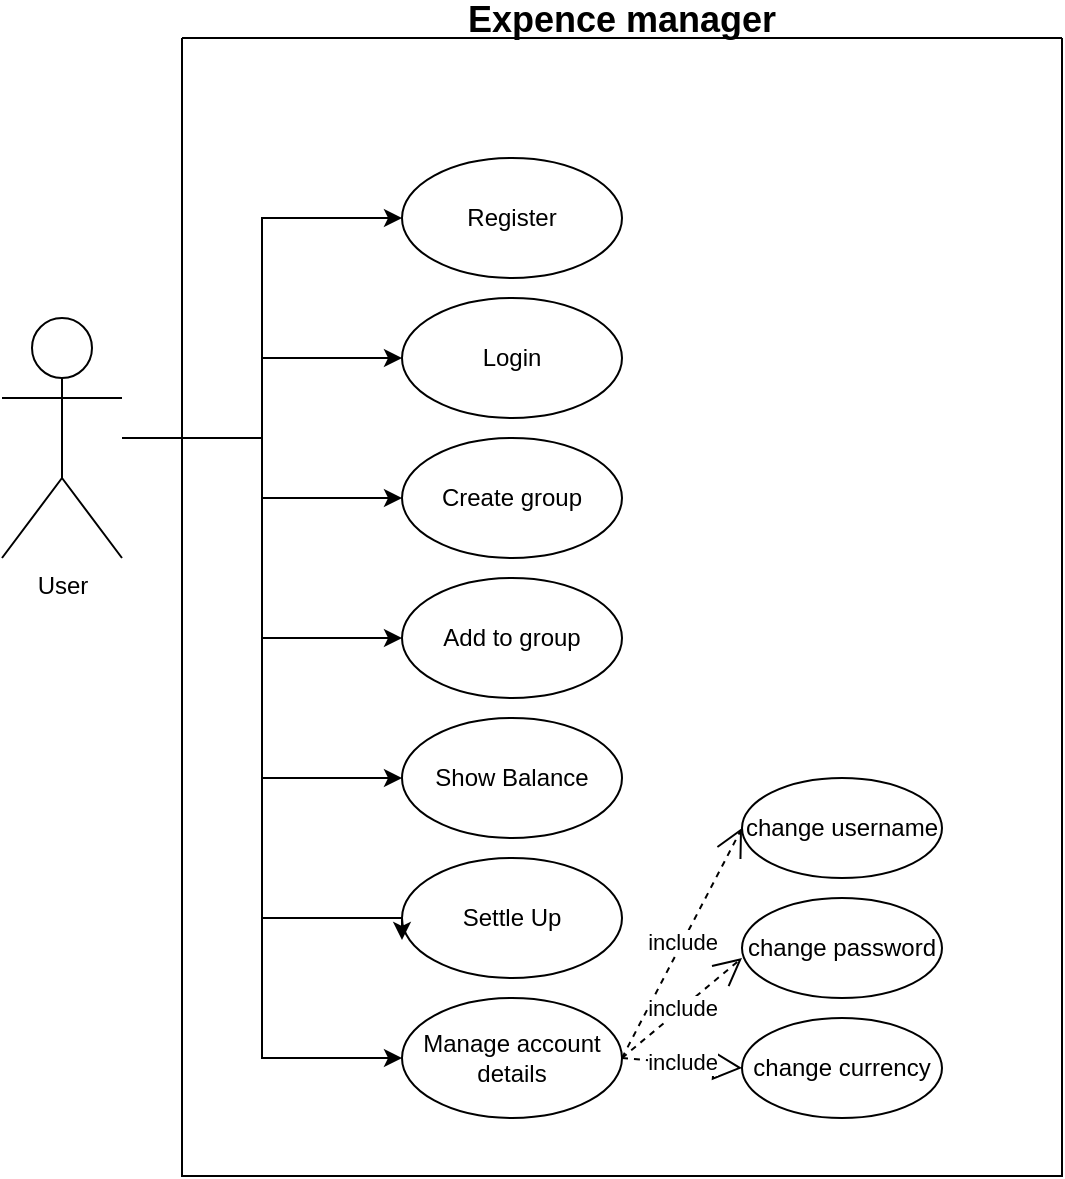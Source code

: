 <mxfile version="26.2.2">
  <diagram name="Page-1" id="y761-ibj-3OsT8Z8jvBq">
    <mxGraphModel dx="774" dy="501" grid="1" gridSize="10" guides="1" tooltips="1" connect="1" arrows="1" fold="1" page="1" pageScale="1" pageWidth="850" pageHeight="1100" math="0" shadow="0">
      <root>
        <mxCell id="0" />
        <mxCell id="1" parent="0" />
        <mxCell id="f0dCqpwrLZw-nMTdBz-B-8" style="edgeStyle=orthogonalEdgeStyle;rounded=0;orthogonalLoop=1;jettySize=auto;html=1;entryX=0;entryY=0.5;entryDx=0;entryDy=0;" edge="1" parent="1" source="f0dCqpwrLZw-nMTdBz-B-1" target="f0dCqpwrLZw-nMTdBz-B-2">
          <mxGeometry relative="1" as="geometry">
            <Array as="points">
              <mxPoint x="160" y="230" />
              <mxPoint x="160" y="120" />
            </Array>
          </mxGeometry>
        </mxCell>
        <mxCell id="f0dCqpwrLZw-nMTdBz-B-9" style="edgeStyle=orthogonalEdgeStyle;rounded=0;orthogonalLoop=1;jettySize=auto;html=1;entryX=0;entryY=0.5;entryDx=0;entryDy=0;" edge="1" parent="1" source="f0dCqpwrLZw-nMTdBz-B-1" target="f0dCqpwrLZw-nMTdBz-B-4">
          <mxGeometry relative="1" as="geometry" />
        </mxCell>
        <mxCell id="f0dCqpwrLZw-nMTdBz-B-10" style="edgeStyle=orthogonalEdgeStyle;rounded=0;orthogonalLoop=1;jettySize=auto;html=1;entryX=0;entryY=0.5;entryDx=0;entryDy=0;" edge="1" parent="1" source="f0dCqpwrLZw-nMTdBz-B-1" target="f0dCqpwrLZw-nMTdBz-B-5">
          <mxGeometry relative="1" as="geometry" />
        </mxCell>
        <mxCell id="f0dCqpwrLZw-nMTdBz-B-11" style="edgeStyle=orthogonalEdgeStyle;rounded=0;orthogonalLoop=1;jettySize=auto;html=1;entryX=0;entryY=0.5;entryDx=0;entryDy=0;" edge="1" parent="1" source="f0dCqpwrLZw-nMTdBz-B-1" target="f0dCqpwrLZw-nMTdBz-B-6">
          <mxGeometry relative="1" as="geometry" />
        </mxCell>
        <mxCell id="f0dCqpwrLZw-nMTdBz-B-12" style="edgeStyle=orthogonalEdgeStyle;rounded=0;orthogonalLoop=1;jettySize=auto;html=1;entryX=0;entryY=0.5;entryDx=0;entryDy=0;" edge="1" parent="1" source="f0dCqpwrLZw-nMTdBz-B-1" target="f0dCqpwrLZw-nMTdBz-B-7">
          <mxGeometry relative="1" as="geometry" />
        </mxCell>
        <mxCell id="f0dCqpwrLZw-nMTdBz-B-17" style="edgeStyle=orthogonalEdgeStyle;rounded=0;orthogonalLoop=1;jettySize=auto;html=1;entryX=0;entryY=0.5;entryDx=0;entryDy=0;" edge="1" parent="1" source="f0dCqpwrLZw-nMTdBz-B-1" target="f0dCqpwrLZw-nMTdBz-B-16">
          <mxGeometry relative="1" as="geometry" />
        </mxCell>
        <mxCell id="f0dCqpwrLZw-nMTdBz-B-1" value="User" style="shape=umlActor;verticalLabelPosition=bottom;verticalAlign=top;html=1;outlineConnect=0;" vertex="1" parent="1">
          <mxGeometry x="30" y="170" width="60" height="120" as="geometry" />
        </mxCell>
        <mxCell id="f0dCqpwrLZw-nMTdBz-B-2" value="Register" style="ellipse;whiteSpace=wrap;html=1;" vertex="1" parent="1">
          <mxGeometry x="230" y="90" width="110" height="60" as="geometry" />
        </mxCell>
        <mxCell id="f0dCqpwrLZw-nMTdBz-B-4" value="Login" style="ellipse;whiteSpace=wrap;html=1;" vertex="1" parent="1">
          <mxGeometry x="230" y="160" width="110" height="60" as="geometry" />
        </mxCell>
        <mxCell id="f0dCqpwrLZw-nMTdBz-B-5" value="Create group" style="ellipse;whiteSpace=wrap;html=1;" vertex="1" parent="1">
          <mxGeometry x="230" y="230" width="110" height="60" as="geometry" />
        </mxCell>
        <mxCell id="f0dCqpwrLZw-nMTdBz-B-6" value="Add to group" style="ellipse;whiteSpace=wrap;html=1;" vertex="1" parent="1">
          <mxGeometry x="230" y="300" width="110" height="60" as="geometry" />
        </mxCell>
        <mxCell id="f0dCqpwrLZw-nMTdBz-B-7" value="Show Balance" style="ellipse;whiteSpace=wrap;html=1;" vertex="1" parent="1">
          <mxGeometry x="230" y="370" width="110" height="60" as="geometry" />
        </mxCell>
        <mxCell id="f0dCqpwrLZw-nMTdBz-B-13" value="Settle Up" style="ellipse;whiteSpace=wrap;html=1;" vertex="1" parent="1">
          <mxGeometry x="230" y="440" width="110" height="60" as="geometry" />
        </mxCell>
        <mxCell id="f0dCqpwrLZw-nMTdBz-B-14" value="Expence manager&#xa;" style="swimlane;startSize=0;fontSize=18;" vertex="1" parent="1">
          <mxGeometry x="120" y="30" width="440" height="569" as="geometry" />
        </mxCell>
        <mxCell id="f0dCqpwrLZw-nMTdBz-B-16" value="Manage account&lt;div&gt;details&lt;/div&gt;" style="ellipse;whiteSpace=wrap;html=1;" vertex="1" parent="f0dCqpwrLZw-nMTdBz-B-14">
          <mxGeometry x="110" y="480" width="110" height="60" as="geometry" />
        </mxCell>
        <mxCell id="f0dCqpwrLZw-nMTdBz-B-18" value="change username" style="ellipse;whiteSpace=wrap;html=1;" vertex="1" parent="f0dCqpwrLZw-nMTdBz-B-14">
          <mxGeometry x="280" y="370" width="100" height="50" as="geometry" />
        </mxCell>
        <mxCell id="f0dCqpwrLZw-nMTdBz-B-19" value="change password" style="ellipse;whiteSpace=wrap;html=1;" vertex="1" parent="f0dCqpwrLZw-nMTdBz-B-14">
          <mxGeometry x="280" y="430" width="100" height="50" as="geometry" />
        </mxCell>
        <mxCell id="f0dCqpwrLZw-nMTdBz-B-20" value="change currency" style="ellipse;whiteSpace=wrap;html=1;" vertex="1" parent="f0dCqpwrLZw-nMTdBz-B-14">
          <mxGeometry x="280" y="490" width="100" height="50" as="geometry" />
        </mxCell>
        <mxCell id="f0dCqpwrLZw-nMTdBz-B-26" value="" style="endArrow=block;dashed=1;endFill=0;endSize=12;html=1;rounded=0;exitX=1;exitY=0.5;exitDx=0;exitDy=0;entryX=0;entryY=0.5;entryDx=0;entryDy=0;" edge="1" parent="f0dCqpwrLZw-nMTdBz-B-14" source="f0dCqpwrLZw-nMTdBz-B-16" target="f0dCqpwrLZw-nMTdBz-B-20">
          <mxGeometry width="160" relative="1" as="geometry">
            <mxPoint x="200" y="470" as="sourcePoint" />
            <mxPoint x="360" y="470" as="targetPoint" />
          </mxGeometry>
        </mxCell>
        <mxCell id="f0dCqpwrLZw-nMTdBz-B-27" value="include" style="edgeLabel;html=1;align=center;verticalAlign=middle;resizable=0;points=[];" vertex="1" connectable="0" parent="f0dCqpwrLZw-nMTdBz-B-26">
          <mxGeometry x="-0.002" y="1" relative="1" as="geometry">
            <mxPoint as="offset" />
          </mxGeometry>
        </mxCell>
        <mxCell id="f0dCqpwrLZw-nMTdBz-B-23" value="include" style="endArrow=open;endSize=12;dashed=1;html=1;rounded=0;exitX=1;exitY=0.5;exitDx=0;exitDy=0;entryX=0;entryY=0.5;entryDx=0;entryDy=0;" edge="1" parent="f0dCqpwrLZw-nMTdBz-B-14" source="f0dCqpwrLZw-nMTdBz-B-16" target="f0dCqpwrLZw-nMTdBz-B-18">
          <mxGeometry width="160" relative="1" as="geometry">
            <mxPoint x="200" y="470" as="sourcePoint" />
            <mxPoint x="360" y="470" as="targetPoint" />
          </mxGeometry>
        </mxCell>
        <mxCell id="f0dCqpwrLZw-nMTdBz-B-15" style="edgeStyle=orthogonalEdgeStyle;rounded=0;orthogonalLoop=1;jettySize=auto;html=1;entryX=0;entryY=0.683;entryDx=0;entryDy=0;entryPerimeter=0;" edge="1" parent="1" source="f0dCqpwrLZw-nMTdBz-B-1" target="f0dCqpwrLZw-nMTdBz-B-13">
          <mxGeometry relative="1" as="geometry">
            <Array as="points">
              <mxPoint x="160" y="230" />
              <mxPoint x="160" y="470" />
              <mxPoint x="230" y="470" />
            </Array>
          </mxGeometry>
        </mxCell>
        <mxCell id="f0dCqpwrLZw-nMTdBz-B-25" value="include" style="endArrow=open;endSize=12;dashed=1;html=1;rounded=0;exitX=1;exitY=0.5;exitDx=0;exitDy=0;" edge="1" parent="1" source="f0dCqpwrLZw-nMTdBz-B-16">
          <mxGeometry width="160" relative="1" as="geometry">
            <mxPoint x="320" y="500" as="sourcePoint" />
            <mxPoint x="400" y="490" as="targetPoint" />
          </mxGeometry>
        </mxCell>
      </root>
    </mxGraphModel>
  </diagram>
</mxfile>
